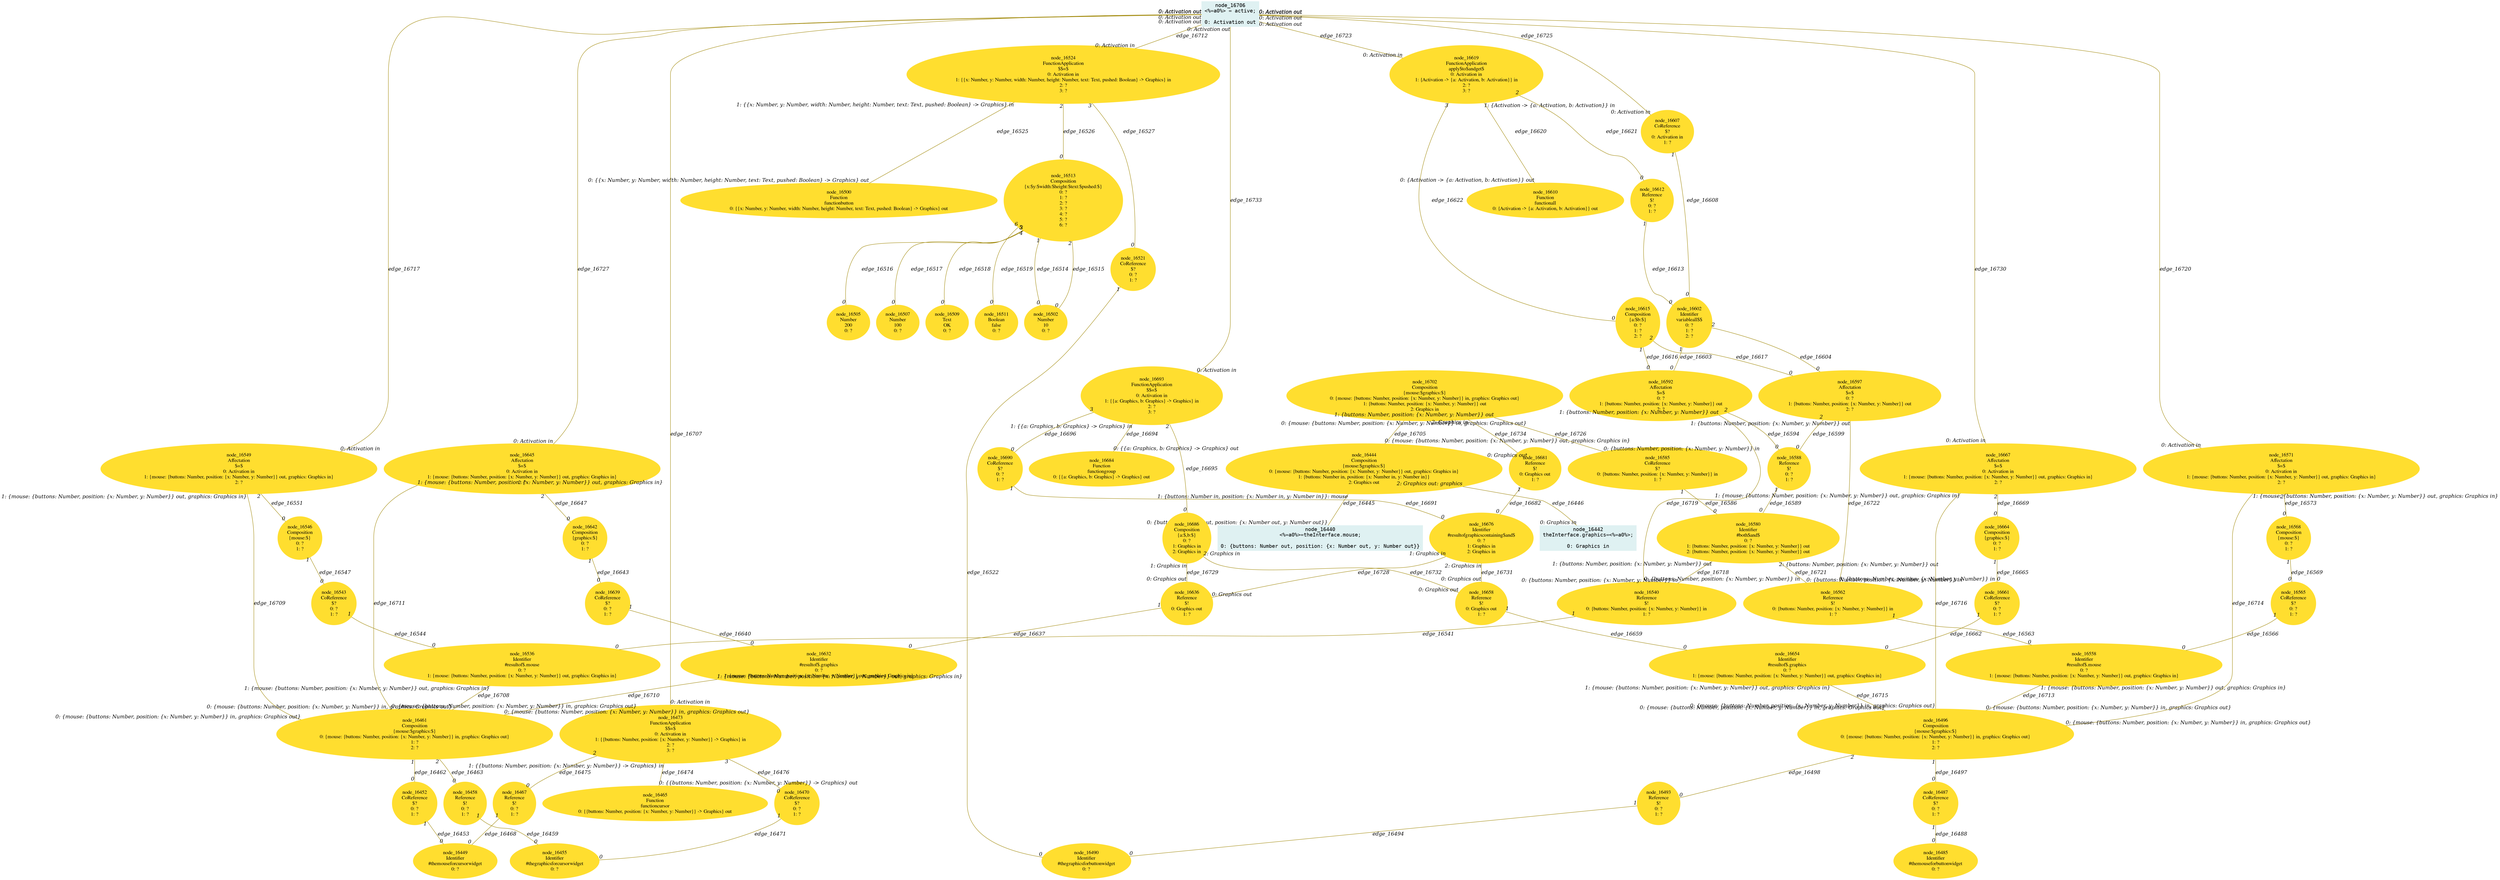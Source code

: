 digraph g{node_16440 [shape="box", style="filled", color="#dff1f2", fontname="Courier", label="node_16440
<%=a0%>=theInterface.mouse;

0: {buttons: Number out, position: {x: Number out, y: Number out}}" ]
node_16442 [shape="box", style="filled", color="#dff1f2", fontname="Courier", label="node_16442
theInterface.graphics=<%=a0%>;

0: Graphics in" ]
node_16444 [shape="ellipse", style="filled", color="#ffde2f", fontname="Times", label="node_16444
Composition
{mouse:$graphics:$}
0: {mouse: {buttons: Number, position: {x: Number, y: Number}} out, graphics: Graphics in}
1: {buttons: Number in, position: {x: Number in, y: Number in}}
2: Graphics out" ]
node_16449 [shape="ellipse", style="filled", color="#ffde2f", fontname="Times", label="node_16449
Identifier
#themouseforcursorwidget
0: ?" ]
node_16452 [shape="ellipse", style="filled", color="#ffde2f", fontname="Times", label="node_16452
CoReference
$?
0: ?
1: ?" ]
node_16455 [shape="ellipse", style="filled", color="#ffde2f", fontname="Times", label="node_16455
Identifier
#thegraphicsforcursorwidget
0: ?" ]
node_16458 [shape="ellipse", style="filled", color="#ffde2f", fontname="Times", label="node_16458
Reference
$!
0: ?
1: ?" ]
node_16461 [shape="ellipse", style="filled", color="#ffde2f", fontname="Times", label="node_16461
Composition
{mouse:$graphics:$}
0: {mouse: {buttons: Number, position: {x: Number, y: Number}} in, graphics: Graphics out}
1: ?
2: ?" ]
node_16465 [shape="ellipse", style="filled", color="#ffde2f", fontname="Times", label="node_16465
Function
functioncursor
0: {{buttons: Number, position: {x: Number, y: Number}} -> Graphics} out" ]
node_16467 [shape="ellipse", style="filled", color="#ffde2f", fontname="Times", label="node_16467
Reference
$!
0: ?
1: ?" ]
node_16470 [shape="ellipse", style="filled", color="#ffde2f", fontname="Times", label="node_16470
CoReference
$?
0: ?
1: ?" ]
node_16473 [shape="ellipse", style="filled", color="#ffde2f", fontname="Times", label="node_16473
FunctionApplication
$$=$
0: Activation in
1: {{buttons: Number, position: {x: Number, y: Number}} -> Graphics} in
2: ?
3: ?" ]
node_16485 [shape="ellipse", style="filled", color="#ffde2f", fontname="Times", label="node_16485
Identifier
#themouseforbuttonwidget
0: ?" ]
node_16487 [shape="ellipse", style="filled", color="#ffde2f", fontname="Times", label="node_16487
CoReference
$?
0: ?
1: ?" ]
node_16490 [shape="ellipse", style="filled", color="#ffde2f", fontname="Times", label="node_16490
Identifier
#thegraphicsforbuttonwidget
0: ?" ]
node_16493 [shape="ellipse", style="filled", color="#ffde2f", fontname="Times", label="node_16493
Reference
$!
0: ?
1: ?" ]
node_16496 [shape="ellipse", style="filled", color="#ffde2f", fontname="Times", label="node_16496
Composition
{mouse:$graphics:$}
0: {mouse: {buttons: Number, position: {x: Number, y: Number}} in, graphics: Graphics out}
1: ?
2: ?" ]
node_16500 [shape="ellipse", style="filled", color="#ffde2f", fontname="Times", label="node_16500
Function
functionbutton
0: {{x: Number, y: Number, width: Number, height: Number, text: Text, pushed: Boolean} -> Graphics} out" ]
node_16502 [shape="ellipse", style="filled", color="#ffde2f", fontname="Times", label="node_16502
Number
10
0: ?" ]
node_16505 [shape="ellipse", style="filled", color="#ffde2f", fontname="Times", label="node_16505
Number
200
0: ?" ]
node_16507 [shape="ellipse", style="filled", color="#ffde2f", fontname="Times", label="node_16507
Number
100
0: ?" ]
node_16509 [shape="ellipse", style="filled", color="#ffde2f", fontname="Times", label="node_16509
Text
OK
0: ?" ]
node_16511 [shape="ellipse", style="filled", color="#ffde2f", fontname="Times", label="node_16511
Boolean
false
0: ?" ]
node_16513 [shape="ellipse", style="filled", color="#ffde2f", fontname="Times", label="node_16513
Composition
{x:$y:$width:$height:$text:$pushed:$}
0: ?
1: ?
2: ?
3: ?
4: ?
5: ?
6: ?" ]
node_16521 [shape="ellipse", style="filled", color="#ffde2f", fontname="Times", label="node_16521
CoReference
$?
0: ?
1: ?" ]
node_16524 [shape="ellipse", style="filled", color="#ffde2f", fontname="Times", label="node_16524
FunctionApplication
$$=$
0: Activation in
1: {{x: Number, y: Number, width: Number, height: Number, text: Text, pushed: Boolean} -> Graphics} in
2: ?
3: ?" ]
node_16536 [shape="ellipse", style="filled", color="#ffde2f", fontname="Times", label="node_16536
Identifier
#resultof$.mouse
0: ?
1: {mouse: {buttons: Number, position: {x: Number, y: Number}} out, graphics: Graphics in}" ]
node_16540 [shape="ellipse", style="filled", color="#ffde2f", fontname="Times", label="node_16540
Reference
$!
0: {buttons: Number, position: {x: Number, y: Number}} in
1: ?" ]
node_16543 [shape="ellipse", style="filled", color="#ffde2f", fontname="Times", label="node_16543
CoReference
$?
0: ?
1: ?" ]
node_16546 [shape="ellipse", style="filled", color="#ffde2f", fontname="Times", label="node_16546
Composition
{mouse:$}
0: ?
1: ?" ]
node_16549 [shape="ellipse", style="filled", color="#ffde2f", fontname="Times", label="node_16549
Affectation
$=$
0: Activation in
1: {mouse: {buttons: Number, position: {x: Number, y: Number}} out, graphics: Graphics in}
2: ?" ]
node_16558 [shape="ellipse", style="filled", color="#ffde2f", fontname="Times", label="node_16558
Identifier
#resultof$.mouse
0: ?
1: {mouse: {buttons: Number, position: {x: Number, y: Number}} out, graphics: Graphics in}" ]
node_16562 [shape="ellipse", style="filled", color="#ffde2f", fontname="Times", label="node_16562
Reference
$!
0: {buttons: Number, position: {x: Number, y: Number}} in
1: ?" ]
node_16565 [shape="ellipse", style="filled", color="#ffde2f", fontname="Times", label="node_16565
CoReference
$?
0: ?
1: ?" ]
node_16568 [shape="ellipse", style="filled", color="#ffde2f", fontname="Times", label="node_16568
Composition
{mouse:$}
0: ?
1: ?" ]
node_16571 [shape="ellipse", style="filled", color="#ffde2f", fontname="Times", label="node_16571
Affectation
$=$
0: Activation in
1: {mouse: {buttons: Number, position: {x: Number, y: Number}} out, graphics: Graphics in}
2: ?" ]
node_16580 [shape="ellipse", style="filled", color="#ffde2f", fontname="Times", label="node_16580
Identifier
#both$and$
0: ?
1: {buttons: Number, position: {x: Number, y: Number}} out
2: {buttons: Number, position: {x: Number, y: Number}} out" ]
node_16585 [shape="ellipse", style="filled", color="#ffde2f", fontname="Times", label="node_16585
CoReference
$?
0: {buttons: Number, position: {x: Number, y: Number}} in
1: ?" ]
node_16588 [shape="ellipse", style="filled", color="#ffde2f", fontname="Times", label="node_16588
Reference
$!
0: ?
1: ?" ]
node_16592 [shape="ellipse", style="filled", color="#ffde2f", fontname="Times", label="node_16592
Affectation
$=$
0: ?
1: {buttons: Number, position: {x: Number, y: Number}} out
2: ?" ]
node_16597 [shape="ellipse", style="filled", color="#ffde2f", fontname="Times", label="node_16597
Affectation
$=$
0: ?
1: {buttons: Number, position: {x: Number, y: Number}} out
2: ?" ]
node_16602 [shape="ellipse", style="filled", color="#ffde2f", fontname="Times", label="node_16602
Identifier
variableall$$
0: ?
1: ?
2: ?" ]
node_16607 [shape="ellipse", style="filled", color="#ffde2f", fontname="Times", label="node_16607
CoReference
$?
0: Activation in
1: ?" ]
node_16610 [shape="ellipse", style="filled", color="#ffde2f", fontname="Times", label="node_16610
Function
functionall
0: {Activation -> {a: Activation, b: Activation}} out" ]
node_16612 [shape="ellipse", style="filled", color="#ffde2f", fontname="Times", label="node_16612
Reference
$!
0: ?
1: ?" ]
node_16615 [shape="ellipse", style="filled", color="#ffde2f", fontname="Times", label="node_16615
Composition
{a:$b:$}
0: ?
1: ?
2: ?" ]
node_16619 [shape="ellipse", style="filled", color="#ffde2f", fontname="Times", label="node_16619
FunctionApplication
apply$to$andget$
0: Activation in
1: {Activation -> {a: Activation, b: Activation}} in
2: ?
3: ?" ]
node_16632 [shape="ellipse", style="filled", color="#ffde2f", fontname="Times", label="node_16632
Identifier
#resultof$.graphics
0: ?
1: {mouse: {buttons: Number, position: {x: Number, y: Number}} out, graphics: Graphics in}" ]
node_16636 [shape="ellipse", style="filled", color="#ffde2f", fontname="Times", label="node_16636
Reference
$!
0: Graphics out
1: ?" ]
node_16639 [shape="ellipse", style="filled", color="#ffde2f", fontname="Times", label="node_16639
CoReference
$?
0: ?
1: ?" ]
node_16642 [shape="ellipse", style="filled", color="#ffde2f", fontname="Times", label="node_16642
Composition
{graphics:$}
0: ?
1: ?" ]
node_16645 [shape="ellipse", style="filled", color="#ffde2f", fontname="Times", label="node_16645
Affectation
$=$
0: Activation in
1: {mouse: {buttons: Number, position: {x: Number, y: Number}} out, graphics: Graphics in}
2: ?" ]
node_16654 [shape="ellipse", style="filled", color="#ffde2f", fontname="Times", label="node_16654
Identifier
#resultof$.graphics
0: ?
1: {mouse: {buttons: Number, position: {x: Number, y: Number}} out, graphics: Graphics in}" ]
node_16658 [shape="ellipse", style="filled", color="#ffde2f", fontname="Times", label="node_16658
Reference
$!
0: Graphics out
1: ?" ]
node_16661 [shape="ellipse", style="filled", color="#ffde2f", fontname="Times", label="node_16661
CoReference
$?
0: ?
1: ?" ]
node_16664 [shape="ellipse", style="filled", color="#ffde2f", fontname="Times", label="node_16664
Composition
{graphics:$}
0: ?
1: ?" ]
node_16667 [shape="ellipse", style="filled", color="#ffde2f", fontname="Times", label="node_16667
Affectation
$=$
0: Activation in
1: {mouse: {buttons: Number, position: {x: Number, y: Number}} out, graphics: Graphics in}
2: ?" ]
node_16676 [shape="ellipse", style="filled", color="#ffde2f", fontname="Times", label="node_16676
Identifier
#resultofgraphicscontaining$and$
0: ?
1: Graphics in
2: Graphics in" ]
node_16681 [shape="ellipse", style="filled", color="#ffde2f", fontname="Times", label="node_16681
Reference
$!
0: Graphics out
1: ?" ]
node_16684 [shape="ellipse", style="filled", color="#ffde2f", fontname="Times", label="node_16684
Function
functiongroup
0: {{a: Graphics, b: Graphics} -> Graphics} out" ]
node_16686 [shape="ellipse", style="filled", color="#ffde2f", fontname="Times", label="node_16686
Composition
{a:$,b:$}
0: ?
1: Graphics in
2: Graphics in" ]
node_16690 [shape="ellipse", style="filled", color="#ffde2f", fontname="Times", label="node_16690
CoReference
$?
0: ?
1: ?" ]
node_16693 [shape="ellipse", style="filled", color="#ffde2f", fontname="Times", label="node_16693
FunctionApplication
$$=$
0: Activation in
1: {{a: Graphics, b: Graphics} -> Graphics} in
2: ?
3: ?" ]
node_16702 [shape="ellipse", style="filled", color="#ffde2f", fontname="Times", label="node_16702
Composition
{mouse:$graphics:$}
0: {mouse: {buttons: Number, position: {x: Number, y: Number}} in, graphics: Graphics out}
1: {buttons: Number, position: {x: Number, y: Number}} out
2: Graphics in" ]
node_16706 [shape="box", style="filled", color="#dff1f2", fontname="Courier", label="node_16706
<%=a0%> = active;

0: Activation out" ]
node_16444 -> node_16440 [dir=none, arrowHead=none, fontname="Times-Italic", arrowsize=1, color="#9d8400", label="edge_16445",  headlabel="0: {buttons: Number out, position: {x: Number out, y: Number out}}", taillabel="1: {buttons: Number in, position: {x: Number in, y: Number in}}: mouse" ]
node_16444 -> node_16442 [dir=none, arrowHead=none, fontname="Times-Italic", arrowsize=1, color="#9d8400", label="edge_16446",  headlabel="0: Graphics in", taillabel="2: Graphics out: graphics" ]
node_16452 -> node_16449 [dir=none, arrowHead=none, fontname="Times-Italic", arrowsize=1, color="#9d8400", label="edge_16453",  headlabel="0", taillabel="1" ]
node_16458 -> node_16455 [dir=none, arrowHead=none, fontname="Times-Italic", arrowsize=1, color="#9d8400", label="edge_16459",  headlabel="0", taillabel="1" ]
node_16461 -> node_16452 [dir=none, arrowHead=none, fontname="Times-Italic", arrowsize=1, color="#9d8400", label="edge_16462",  headlabel="0", taillabel="1" ]
node_16461 -> node_16458 [dir=none, arrowHead=none, fontname="Times-Italic", arrowsize=1, color="#9d8400", label="edge_16463",  headlabel="0", taillabel="2" ]
node_16467 -> node_16449 [dir=none, arrowHead=none, fontname="Times-Italic", arrowsize=1, color="#9d8400", label="edge_16468",  headlabel="0", taillabel="1" ]
node_16470 -> node_16455 [dir=none, arrowHead=none, fontname="Times-Italic", arrowsize=1, color="#9d8400", label="edge_16471",  headlabel="0", taillabel="1" ]
node_16473 -> node_16465 [dir=none, arrowHead=none, fontname="Times-Italic", arrowsize=1, color="#9d8400", label="edge_16474",  headlabel="0: {{buttons: Number, position: {x: Number, y: Number}} -> Graphics} out", taillabel="1: {{buttons: Number, position: {x: Number, y: Number}} -> Graphics} in" ]
node_16473 -> node_16467 [dir=none, arrowHead=none, fontname="Times-Italic", arrowsize=1, color="#9d8400", label="edge_16475",  headlabel="0", taillabel="2" ]
node_16473 -> node_16470 [dir=none, arrowHead=none, fontname="Times-Italic", arrowsize=1, color="#9d8400", label="edge_16476",  headlabel="0", taillabel="3" ]
node_16487 -> node_16485 [dir=none, arrowHead=none, fontname="Times-Italic", arrowsize=1, color="#9d8400", label="edge_16488",  headlabel="0", taillabel="1" ]
node_16493 -> node_16490 [dir=none, arrowHead=none, fontname="Times-Italic", arrowsize=1, color="#9d8400", label="edge_16494",  headlabel="0", taillabel="1" ]
node_16496 -> node_16487 [dir=none, arrowHead=none, fontname="Times-Italic", arrowsize=1, color="#9d8400", label="edge_16497",  headlabel="0", taillabel="1" ]
node_16496 -> node_16493 [dir=none, arrowHead=none, fontname="Times-Italic", arrowsize=1, color="#9d8400", label="edge_16498",  headlabel="0", taillabel="2" ]
node_16513 -> node_16502 [dir=none, arrowHead=none, fontname="Times-Italic", arrowsize=1, color="#9d8400", label="edge_16514",  headlabel="0", taillabel="1" ]
node_16513 -> node_16502 [dir=none, arrowHead=none, fontname="Times-Italic", arrowsize=1, color="#9d8400", label="edge_16515",  headlabel="0", taillabel="2" ]
node_16513 -> node_16505 [dir=none, arrowHead=none, fontname="Times-Italic", arrowsize=1, color="#9d8400", label="edge_16516",  headlabel="0", taillabel="3" ]
node_16513 -> node_16507 [dir=none, arrowHead=none, fontname="Times-Italic", arrowsize=1, color="#9d8400", label="edge_16517",  headlabel="0", taillabel="4" ]
node_16513 -> node_16509 [dir=none, arrowHead=none, fontname="Times-Italic", arrowsize=1, color="#9d8400", label="edge_16518",  headlabel="0", taillabel="5" ]
node_16513 -> node_16511 [dir=none, arrowHead=none, fontname="Times-Italic", arrowsize=1, color="#9d8400", label="edge_16519",  headlabel="0", taillabel="6" ]
node_16521 -> node_16490 [dir=none, arrowHead=none, fontname="Times-Italic", arrowsize=1, color="#9d8400", label="edge_16522",  headlabel="0", taillabel="1" ]
node_16524 -> node_16500 [dir=none, arrowHead=none, fontname="Times-Italic", arrowsize=1, color="#9d8400", label="edge_16525",  headlabel="0: {{x: Number, y: Number, width: Number, height: Number, text: Text, pushed: Boolean} -> Graphics} out", taillabel="1: {{x: Number, y: Number, width: Number, height: Number, text: Text, pushed: Boolean} -> Graphics} in" ]
node_16524 -> node_16513 [dir=none, arrowHead=none, fontname="Times-Italic", arrowsize=1, color="#9d8400", label="edge_16526",  headlabel="0", taillabel="2" ]
node_16524 -> node_16521 [dir=none, arrowHead=none, fontname="Times-Italic", arrowsize=1, color="#9d8400", label="edge_16527",  headlabel="0", taillabel="3" ]
node_16540 -> node_16536 [dir=none, arrowHead=none, fontname="Times-Italic", arrowsize=1, color="#9d8400", label="edge_16541",  headlabel="0", taillabel="1" ]
node_16543 -> node_16536 [dir=none, arrowHead=none, fontname="Times-Italic", arrowsize=1, color="#9d8400", label="edge_16544",  headlabel="0", taillabel="1" ]
node_16546 -> node_16543 [dir=none, arrowHead=none, fontname="Times-Italic", arrowsize=1, color="#9d8400", label="edge_16547",  headlabel="0", taillabel="1" ]
node_16549 -> node_16546 [dir=none, arrowHead=none, fontname="Times-Italic", arrowsize=1, color="#9d8400", label="edge_16551",  headlabel="0", taillabel="2" ]
node_16562 -> node_16558 [dir=none, arrowHead=none, fontname="Times-Italic", arrowsize=1, color="#9d8400", label="edge_16563",  headlabel="0", taillabel="1" ]
node_16565 -> node_16558 [dir=none, arrowHead=none, fontname="Times-Italic", arrowsize=1, color="#9d8400", label="edge_16566",  headlabel="0", taillabel="1" ]
node_16568 -> node_16565 [dir=none, arrowHead=none, fontname="Times-Italic", arrowsize=1, color="#9d8400", label="edge_16569",  headlabel="0", taillabel="1" ]
node_16571 -> node_16568 [dir=none, arrowHead=none, fontname="Times-Italic", arrowsize=1, color="#9d8400", label="edge_16573",  headlabel="0", taillabel="2" ]
node_16585 -> node_16580 [dir=none, arrowHead=none, fontname="Times-Italic", arrowsize=1, color="#9d8400", label="edge_16586",  headlabel="0", taillabel="1" ]
node_16588 -> node_16580 [dir=none, arrowHead=none, fontname="Times-Italic", arrowsize=1, color="#9d8400", label="edge_16589",  headlabel="0", taillabel="1" ]
node_16592 -> node_16588 [dir=none, arrowHead=none, fontname="Times-Italic", arrowsize=1, color="#9d8400", label="edge_16594",  headlabel="0", taillabel="2" ]
node_16597 -> node_16588 [dir=none, arrowHead=none, fontname="Times-Italic", arrowsize=1, color="#9d8400", label="edge_16599",  headlabel="0", taillabel="2" ]
node_16602 -> node_16592 [dir=none, arrowHead=none, fontname="Times-Italic", arrowsize=1, color="#9d8400", label="edge_16603",  headlabel="0", taillabel="1" ]
node_16602 -> node_16597 [dir=none, arrowHead=none, fontname="Times-Italic", arrowsize=1, color="#9d8400", label="edge_16604",  headlabel="0", taillabel="2" ]
node_16607 -> node_16602 [dir=none, arrowHead=none, fontname="Times-Italic", arrowsize=1, color="#9d8400", label="edge_16608",  headlabel="0", taillabel="1" ]
node_16612 -> node_16602 [dir=none, arrowHead=none, fontname="Times-Italic", arrowsize=1, color="#9d8400", label="edge_16613",  headlabel="0", taillabel="1" ]
node_16615 -> node_16592 [dir=none, arrowHead=none, fontname="Times-Italic", arrowsize=1, color="#9d8400", label="edge_16616",  headlabel="0", taillabel="1" ]
node_16615 -> node_16597 [dir=none, arrowHead=none, fontname="Times-Italic", arrowsize=1, color="#9d8400", label="edge_16617",  headlabel="0", taillabel="2" ]
node_16619 -> node_16610 [dir=none, arrowHead=none, fontname="Times-Italic", arrowsize=1, color="#9d8400", label="edge_16620",  headlabel="0: {Activation -> {a: Activation, b: Activation}} out", taillabel="1: {Activation -> {a: Activation, b: Activation}} in" ]
node_16619 -> node_16612 [dir=none, arrowHead=none, fontname="Times-Italic", arrowsize=1, color="#9d8400", label="edge_16621",  headlabel="0", taillabel="2" ]
node_16619 -> node_16615 [dir=none, arrowHead=none, fontname="Times-Italic", arrowsize=1, color="#9d8400", label="edge_16622",  headlabel="0", taillabel="3" ]
node_16636 -> node_16632 [dir=none, arrowHead=none, fontname="Times-Italic", arrowsize=1, color="#9d8400", label="edge_16637",  headlabel="0", taillabel="1" ]
node_16639 -> node_16632 [dir=none, arrowHead=none, fontname="Times-Italic", arrowsize=1, color="#9d8400", label="edge_16640",  headlabel="0", taillabel="1" ]
node_16642 -> node_16639 [dir=none, arrowHead=none, fontname="Times-Italic", arrowsize=1, color="#9d8400", label="edge_16643",  headlabel="0", taillabel="1" ]
node_16645 -> node_16642 [dir=none, arrowHead=none, fontname="Times-Italic", arrowsize=1, color="#9d8400", label="edge_16647",  headlabel="0", taillabel="2" ]
node_16658 -> node_16654 [dir=none, arrowHead=none, fontname="Times-Italic", arrowsize=1, color="#9d8400", label="edge_16659",  headlabel="0", taillabel="1" ]
node_16661 -> node_16654 [dir=none, arrowHead=none, fontname="Times-Italic", arrowsize=1, color="#9d8400", label="edge_16662",  headlabel="0", taillabel="1" ]
node_16664 -> node_16661 [dir=none, arrowHead=none, fontname="Times-Italic", arrowsize=1, color="#9d8400", label="edge_16665",  headlabel="0", taillabel="1" ]
node_16667 -> node_16664 [dir=none, arrowHead=none, fontname="Times-Italic", arrowsize=1, color="#9d8400", label="edge_16669",  headlabel="0", taillabel="2" ]
node_16681 -> node_16676 [dir=none, arrowHead=none, fontname="Times-Italic", arrowsize=1, color="#9d8400", label="edge_16682",  headlabel="0", taillabel="1" ]
node_16690 -> node_16676 [dir=none, arrowHead=none, fontname="Times-Italic", arrowsize=1, color="#9d8400", label="edge_16691",  headlabel="0", taillabel="1" ]
node_16693 -> node_16684 [dir=none, arrowHead=none, fontname="Times-Italic", arrowsize=1, color="#9d8400", label="edge_16694",  headlabel="0: {{a: Graphics, b: Graphics} -> Graphics} out", taillabel="1: {{a: Graphics, b: Graphics} -> Graphics} in" ]
node_16693 -> node_16686 [dir=none, arrowHead=none, fontname="Times-Italic", arrowsize=1, color="#9d8400", label="edge_16695",  headlabel="0", taillabel="2" ]
node_16693 -> node_16690 [dir=none, arrowHead=none, fontname="Times-Italic", arrowsize=1, color="#9d8400", label="edge_16696",  headlabel="0", taillabel="3" ]
node_16702 -> node_16444 [dir=none, arrowHead=none, fontname="Times-Italic", arrowsize=1, color="#9d8400", label="edge_16705",  headlabel="0: {mouse: {buttons: Number, position: {x: Number, y: Number}} out, graphics: Graphics in}", taillabel="0: {mouse: {buttons: Number, position: {x: Number, y: Number}} in, graphics: Graphics out}" ]
node_16706 -> node_16473 [dir=none, arrowHead=none, fontname="Times-Italic", arrowsize=1, color="#9d8400", label="edge_16707",  headlabel="0: Activation in", taillabel="0: Activation out" ]
node_16536 -> node_16461 [dir=none, arrowHead=none, fontname="Times-Italic", arrowsize=1, color="#9d8400", label="edge_16708",  headlabel="0: {mouse: {buttons: Number, position: {x: Number, y: Number}} in, graphics: Graphics out}", taillabel="1: {mouse: {buttons: Number, position: {x: Number, y: Number}} out, graphics: Graphics in}" ]
node_16549 -> node_16461 [dir=none, arrowHead=none, fontname="Times-Italic", arrowsize=1, color="#9d8400", label="edge_16709",  headlabel="0: {mouse: {buttons: Number, position: {x: Number, y: Number}} in, graphics: Graphics out}", taillabel="1: {mouse: {buttons: Number, position: {x: Number, y: Number}} out, graphics: Graphics in}" ]
node_16632 -> node_16461 [dir=none, arrowHead=none, fontname="Times-Italic", arrowsize=1, color="#9d8400", label="edge_16710",  headlabel="0: {mouse: {buttons: Number, position: {x: Number, y: Number}} in, graphics: Graphics out}", taillabel="1: {mouse: {buttons: Number, position: {x: Number, y: Number}} out, graphics: Graphics in}" ]
node_16645 -> node_16461 [dir=none, arrowHead=none, fontname="Times-Italic", arrowsize=1, color="#9d8400", label="edge_16711",  headlabel="0: {mouse: {buttons: Number, position: {x: Number, y: Number}} in, graphics: Graphics out}", taillabel="1: {mouse: {buttons: Number, position: {x: Number, y: Number}} out, graphics: Graphics in}" ]
node_16706 -> node_16524 [dir=none, arrowHead=none, fontname="Times-Italic", arrowsize=1, color="#9d8400", label="edge_16712",  headlabel="0: Activation in", taillabel="0: Activation out" ]
node_16558 -> node_16496 [dir=none, arrowHead=none, fontname="Times-Italic", arrowsize=1, color="#9d8400", label="edge_16713",  headlabel="0: {mouse: {buttons: Number, position: {x: Number, y: Number}} in, graphics: Graphics out}", taillabel="1: {mouse: {buttons: Number, position: {x: Number, y: Number}} out, graphics: Graphics in}" ]
node_16571 -> node_16496 [dir=none, arrowHead=none, fontname="Times-Italic", arrowsize=1, color="#9d8400", label="edge_16714",  headlabel="0: {mouse: {buttons: Number, position: {x: Number, y: Number}} in, graphics: Graphics out}", taillabel="1: {mouse: {buttons: Number, position: {x: Number, y: Number}} out, graphics: Graphics in}" ]
node_16654 -> node_16496 [dir=none, arrowHead=none, fontname="Times-Italic", arrowsize=1, color="#9d8400", label="edge_16715",  headlabel="0: {mouse: {buttons: Number, position: {x: Number, y: Number}} in, graphics: Graphics out}", taillabel="1: {mouse: {buttons: Number, position: {x: Number, y: Number}} out, graphics: Graphics in}" ]
node_16667 -> node_16496 [dir=none, arrowHead=none, fontname="Times-Italic", arrowsize=1, color="#9d8400", label="edge_16716",  headlabel="0: {mouse: {buttons: Number, position: {x: Number, y: Number}} in, graphics: Graphics out}", taillabel="1: {mouse: {buttons: Number, position: {x: Number, y: Number}} out, graphics: Graphics in}" ]
node_16706 -> node_16549 [dir=none, arrowHead=none, fontname="Times-Italic", arrowsize=1, color="#9d8400", label="edge_16717",  headlabel="0: Activation in", taillabel="0: Activation out" ]
node_16580 -> node_16540 [dir=none, arrowHead=none, fontname="Times-Italic", arrowsize=1, color="#9d8400", label="edge_16718",  headlabel="0: {buttons: Number, position: {x: Number, y: Number}} in", taillabel="1: {buttons: Number, position: {x: Number, y: Number}} out" ]
node_16592 -> node_16540 [dir=none, arrowHead=none, fontname="Times-Italic", arrowsize=1, color="#9d8400", label="edge_16719",  headlabel="0: {buttons: Number, position: {x: Number, y: Number}} in", taillabel="1: {buttons: Number, position: {x: Number, y: Number}} out" ]
node_16706 -> node_16571 [dir=none, arrowHead=none, fontname="Times-Italic", arrowsize=1, color="#9d8400", label="edge_16720",  headlabel="0: Activation in", taillabel="0: Activation out" ]
node_16580 -> node_16562 [dir=none, arrowHead=none, fontname="Times-Italic", arrowsize=1, color="#9d8400", label="edge_16721",  headlabel="0: {buttons: Number, position: {x: Number, y: Number}} in", taillabel="2: {buttons: Number, position: {x: Number, y: Number}} out" ]
node_16597 -> node_16562 [dir=none, arrowHead=none, fontname="Times-Italic", arrowsize=1, color="#9d8400", label="edge_16722",  headlabel="0: {buttons: Number, position: {x: Number, y: Number}} in", taillabel="1: {buttons: Number, position: {x: Number, y: Number}} out" ]
node_16706 -> node_16619 [dir=none, arrowHead=none, fontname="Times-Italic", arrowsize=1, color="#9d8400", label="edge_16723",  headlabel="0: Activation in", taillabel="0: Activation out" ]
node_16706 -> node_16607 [dir=none, arrowHead=none, fontname="Times-Italic", arrowsize=1, color="#9d8400", label="edge_16725",  headlabel="0: Activation in", taillabel="0: Activation out" ]
node_16702 -> node_16585 [dir=none, arrowHead=none, fontname="Times-Italic", arrowsize=1, color="#9d8400", label="edge_16726",  headlabel="0: {buttons: Number, position: {x: Number, y: Number}} in", taillabel="1: {buttons: Number, position: {x: Number, y: Number}} out" ]
node_16706 -> node_16645 [dir=none, arrowHead=none, fontname="Times-Italic", arrowsize=1, color="#9d8400", label="edge_16727",  headlabel="0: Activation in", taillabel="0: Activation out" ]
node_16676 -> node_16636 [dir=none, arrowHead=none, fontname="Times-Italic", arrowsize=1, color="#9d8400", label="edge_16728",  headlabel="0: Graphics out", taillabel="1: Graphics in" ]
node_16686 -> node_16636 [dir=none, arrowHead=none, fontname="Times-Italic", arrowsize=1, color="#9d8400", label="edge_16729",  headlabel="0: Graphics out", taillabel="1: Graphics in" ]
node_16706 -> node_16667 [dir=none, arrowHead=none, fontname="Times-Italic", arrowsize=1, color="#9d8400", label="edge_16730",  headlabel="0: Activation in", taillabel="0: Activation out" ]
node_16676 -> node_16658 [dir=none, arrowHead=none, fontname="Times-Italic", arrowsize=1, color="#9d8400", label="edge_16731",  headlabel="0: Graphics out", taillabel="2: Graphics in" ]
node_16686 -> node_16658 [dir=none, arrowHead=none, fontname="Times-Italic", arrowsize=1, color="#9d8400", label="edge_16732",  headlabel="0: Graphics out", taillabel="2: Graphics in" ]
node_16706 -> node_16693 [dir=none, arrowHead=none, fontname="Times-Italic", arrowsize=1, color="#9d8400", label="edge_16733",  headlabel="0: Activation in", taillabel="0: Activation out" ]
node_16702 -> node_16681 [dir=none, arrowHead=none, fontname="Times-Italic", arrowsize=1, color="#9d8400", label="edge_16734",  headlabel="0: Graphics out", taillabel="2: Graphics in" ]
}